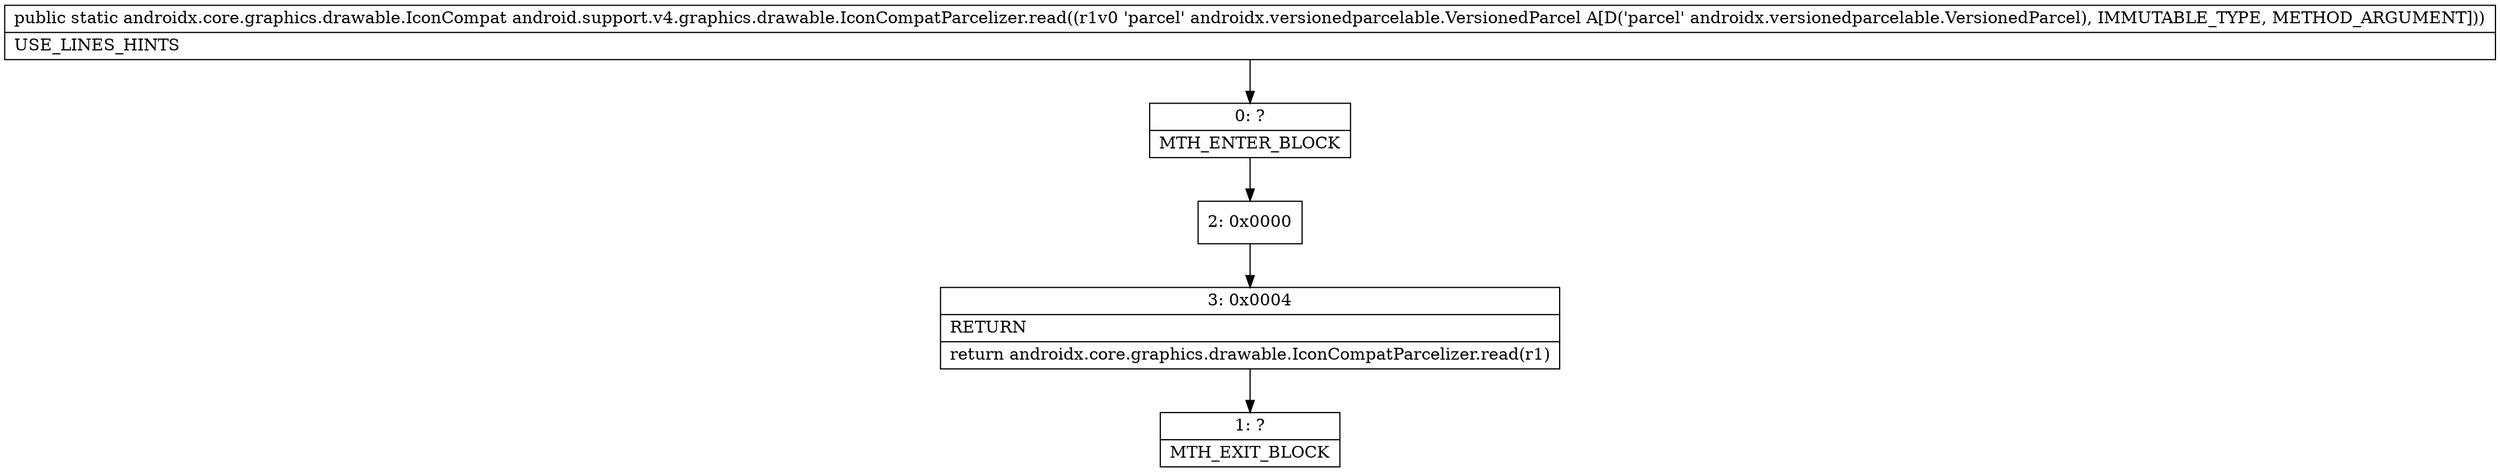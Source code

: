digraph "CFG forandroid.support.v4.graphics.drawable.IconCompatParcelizer.read(Landroidx\/versionedparcelable\/VersionedParcel;)Landroidx\/core\/graphics\/drawable\/IconCompat;" {
Node_0 [shape=record,label="{0\:\ ?|MTH_ENTER_BLOCK\l}"];
Node_2 [shape=record,label="{2\:\ 0x0000}"];
Node_3 [shape=record,label="{3\:\ 0x0004|RETURN\l|return androidx.core.graphics.drawable.IconCompatParcelizer.read(r1)\l}"];
Node_1 [shape=record,label="{1\:\ ?|MTH_EXIT_BLOCK\l}"];
MethodNode[shape=record,label="{public static androidx.core.graphics.drawable.IconCompat android.support.v4.graphics.drawable.IconCompatParcelizer.read((r1v0 'parcel' androidx.versionedparcelable.VersionedParcel A[D('parcel' androidx.versionedparcelable.VersionedParcel), IMMUTABLE_TYPE, METHOD_ARGUMENT]))  | USE_LINES_HINTS\l}"];
MethodNode -> Node_0;Node_0 -> Node_2;
Node_2 -> Node_3;
Node_3 -> Node_1;
}

